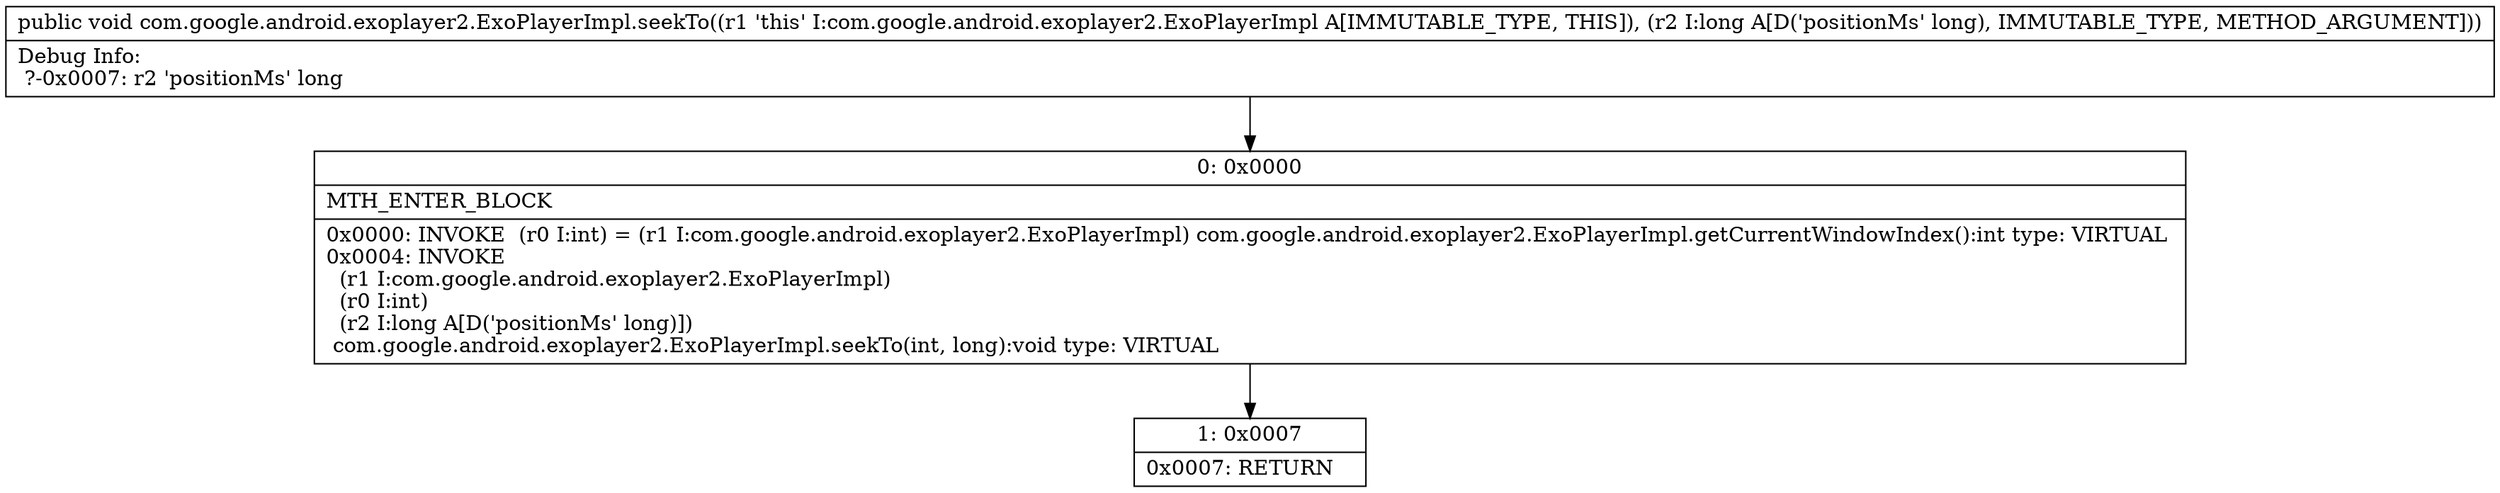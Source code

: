 digraph "CFG forcom.google.android.exoplayer2.ExoPlayerImpl.seekTo(J)V" {
Node_0 [shape=record,label="{0\:\ 0x0000|MTH_ENTER_BLOCK\l|0x0000: INVOKE  (r0 I:int) = (r1 I:com.google.android.exoplayer2.ExoPlayerImpl) com.google.android.exoplayer2.ExoPlayerImpl.getCurrentWindowIndex():int type: VIRTUAL \l0x0004: INVOKE  \l  (r1 I:com.google.android.exoplayer2.ExoPlayerImpl)\l  (r0 I:int)\l  (r2 I:long A[D('positionMs' long)])\l com.google.android.exoplayer2.ExoPlayerImpl.seekTo(int, long):void type: VIRTUAL \l}"];
Node_1 [shape=record,label="{1\:\ 0x0007|0x0007: RETURN   \l}"];
MethodNode[shape=record,label="{public void com.google.android.exoplayer2.ExoPlayerImpl.seekTo((r1 'this' I:com.google.android.exoplayer2.ExoPlayerImpl A[IMMUTABLE_TYPE, THIS]), (r2 I:long A[D('positionMs' long), IMMUTABLE_TYPE, METHOD_ARGUMENT]))  | Debug Info:\l  ?\-0x0007: r2 'positionMs' long\l}"];
MethodNode -> Node_0;
Node_0 -> Node_1;
}


